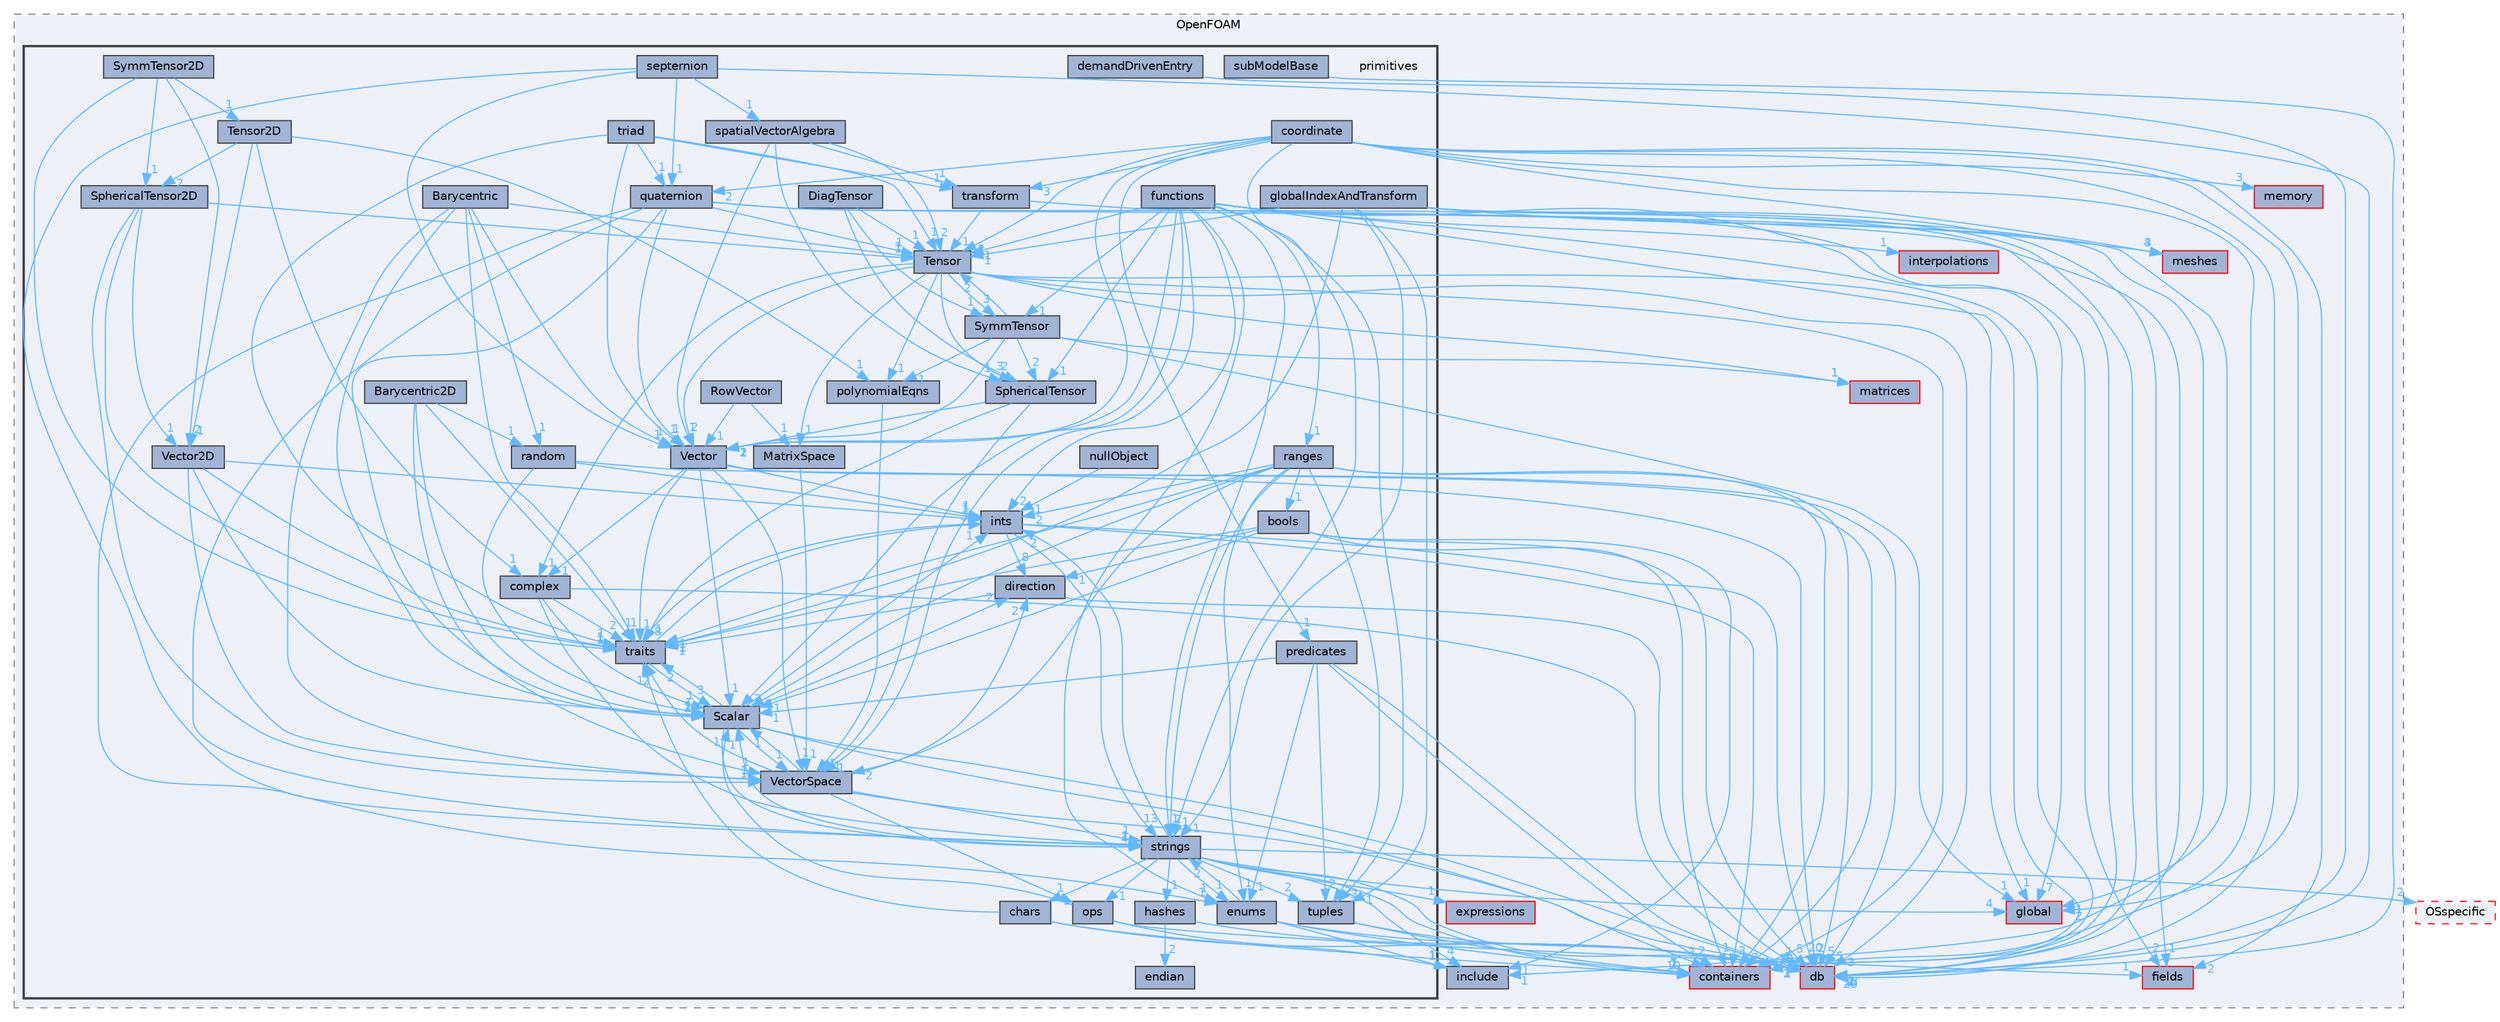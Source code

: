 digraph "src/OpenFOAM/primitives"
{
 // LATEX_PDF_SIZE
  bgcolor="transparent";
  edge [fontname=Helvetica,fontsize=10,labelfontname=Helvetica,labelfontsize=10];
  node [fontname=Helvetica,fontsize=10,shape=box,height=0.2,width=0.4];
  compound=true
  subgraph clusterdir_c5473ff19b20e6ec4dfe5c310b3778a8 {
    graph [ bgcolor="#edf0f7", pencolor="grey50", label="OpenFOAM", fontname=Helvetica,fontsize=10 style="filled,dashed", URL="dir_c5473ff19b20e6ec4dfe5c310b3778a8.html",tooltip=""]
  dir_19d0872053bde092be81d7fe3f56cbf7 [label="containers", fillcolor="#a2b4d6", color="red", style="filled", URL="dir_19d0872053bde092be81d7fe3f56cbf7.html",tooltip=""];
  dir_63c634f7a7cfd679ac26c67fb30fc32f [label="db", fillcolor="#a2b4d6", color="red", style="filled", URL="dir_63c634f7a7cfd679ac26c67fb30fc32f.html",tooltip=""];
  dir_8583492183f4d27c76555f8f333dd07b [label="global", fillcolor="#a2b4d6", color="red", style="filled", URL="dir_8583492183f4d27c76555f8f333dd07b.html",tooltip=""];
  dir_962442b8f989d5529fab5e0f0e4ffb74 [label="fields", fillcolor="#a2b4d6", color="red", style="filled", URL="dir_962442b8f989d5529fab5e0f0e4ffb74.html",tooltip=""];
  dir_aa2423979fb45fc41c393a5db370ab21 [label="meshes", fillcolor="#a2b4d6", color="red", style="filled", URL="dir_aa2423979fb45fc41c393a5db370ab21.html",tooltip=""];
  dir_b07477ab37bc0cd7eb28fb569c691c21 [label="matrices", fillcolor="#a2b4d6", color="red", style="filled", URL="dir_b07477ab37bc0cd7eb28fb569c691c21.html",tooltip=""];
  dir_e954e9f5966bc1c681a414ec8bd0ee15 [label="include", fillcolor="#a2b4d6", color="grey25", style="filled", URL="dir_e954e9f5966bc1c681a414ec8bd0ee15.html",tooltip=""];
  dir_385a22dcc2f7120acb0f1a7a832b3b8d [label="memory", fillcolor="#a2b4d6", color="red", style="filled", URL="dir_385a22dcc2f7120acb0f1a7a832b3b8d.html",tooltip=""];
  dir_fa8eb60ad2eb9e73026ecc23442a4b28 [label="expressions", fillcolor="#a2b4d6", color="red", style="filled", URL="dir_fa8eb60ad2eb9e73026ecc23442a4b28.html",tooltip=""];
  dir_e764f87aebd421bcba631b254777cd25 [label="interpolations", fillcolor="#a2b4d6", color="red", style="filled", URL="dir_e764f87aebd421bcba631b254777cd25.html",tooltip=""];
  subgraph clusterdir_3e50f45338116b169052b428016851aa {
    graph [ bgcolor="#edf0f7", pencolor="grey25", label="", fontname=Helvetica,fontsize=10 style="filled,bold", URL="dir_3e50f45338116b169052b428016851aa.html",tooltip=""]
    dir_3e50f45338116b169052b428016851aa [shape=plaintext, label="primitives"];
  dir_3c304ef3481c622fb6086e7ef28ab35d [label="Barycentric", fillcolor="#a2b4d6", color="grey25", style="filled", URL="dir_3c304ef3481c622fb6086e7ef28ab35d.html",tooltip=""];
  dir_6e8a170138ae6b8d987b72ceda6fbe53 [label="Barycentric2D", fillcolor="#a2b4d6", color="grey25", style="filled", URL="dir_6e8a170138ae6b8d987b72ceda6fbe53.html",tooltip=""];
  dir_a082e25d5e52ccf3d098e28b00b761b2 [label="bools", fillcolor="#a2b4d6", color="grey25", style="filled", URL="dir_a082e25d5e52ccf3d098e28b00b761b2.html",tooltip=""];
  dir_88dabb3705a9b13be16987836626f570 [label="chars", fillcolor="#a2b4d6", color="grey25", style="filled", URL="dir_88dabb3705a9b13be16987836626f570.html",tooltip=""];
  dir_9b55caa1365775a4268140b8f5b75f1d [label="complex", fillcolor="#a2b4d6", color="grey25", style="filled", URL="dir_9b55caa1365775a4268140b8f5b75f1d.html",tooltip=""];
  dir_006ede7392ac8848f6f58f61b9d87f97 [label="coordinate", fillcolor="#a2b4d6", color="grey25", style="filled", URL="dir_006ede7392ac8848f6f58f61b9d87f97.html",tooltip=""];
  dir_1ed90ee36d758fb385aa8ec7e8669419 [label="demandDrivenEntry", fillcolor="#a2b4d6", color="grey25", style="filled", URL="dir_1ed90ee36d758fb385aa8ec7e8669419.html",tooltip=""];
  dir_537bace1925cccf901fb30a89ca4875a [label="DiagTensor", fillcolor="#a2b4d6", color="grey25", style="filled", URL="dir_537bace1925cccf901fb30a89ca4875a.html",tooltip=""];
  dir_19dbf0591cffda9f7a5a990739e1850d [label="direction", fillcolor="#a2b4d6", color="grey25", style="filled", URL="dir_19dbf0591cffda9f7a5a990739e1850d.html",tooltip=""];
  dir_b969870e063da0027f3eeeec2b37d4ff [label="endian", fillcolor="#a2b4d6", color="grey25", style="filled", URL="dir_b969870e063da0027f3eeeec2b37d4ff.html",tooltip=""];
  dir_b997e59254caaf3bad833df621f73e31 [label="enums", fillcolor="#a2b4d6", color="grey25", style="filled", URL="dir_b997e59254caaf3bad833df621f73e31.html",tooltip=""];
  dir_d9e7e9a9f2a6b8c09f93ad92e1b15a84 [label="functions", fillcolor="#a2b4d6", color="grey25", style="filled", URL="dir_d9e7e9a9f2a6b8c09f93ad92e1b15a84.html",tooltip=""];
  dir_9dc1ed12f67003981c0fdb09742bb52c [label="globalIndexAndTransform", fillcolor="#a2b4d6", color="grey25", style="filled", URL="dir_9dc1ed12f67003981c0fdb09742bb52c.html",tooltip=""];
  dir_4283faa153a5178e565ef547cd992a0a [label="hashes", fillcolor="#a2b4d6", color="grey25", style="filled", URL="dir_4283faa153a5178e565ef547cd992a0a.html",tooltip=""];
  dir_086c067a0e64eeb439d30ae0c44248d8 [label="ints", fillcolor="#a2b4d6", color="grey25", style="filled", URL="dir_086c067a0e64eeb439d30ae0c44248d8.html",tooltip=""];
  dir_74bb8d3ac938216a63ff87e7c9cc403c [label="MatrixSpace", fillcolor="#a2b4d6", color="grey25", style="filled", URL="dir_74bb8d3ac938216a63ff87e7c9cc403c.html",tooltip=""];
  dir_7aca3e0a7045fc902b8f4d4bfc476d9f [label="nullObject", fillcolor="#a2b4d6", color="grey25", style="filled", URL="dir_7aca3e0a7045fc902b8f4d4bfc476d9f.html",tooltip=""];
  dir_a75a9acad7a860e8b6287c25a4913686 [label="ops", fillcolor="#a2b4d6", color="grey25", style="filled", URL="dir_a75a9acad7a860e8b6287c25a4913686.html",tooltip=""];
  dir_ea22b97d585b581f8109179e40307995 [label="polynomialEqns", fillcolor="#a2b4d6", color="grey25", style="filled", URL="dir_ea22b97d585b581f8109179e40307995.html",tooltip=""];
  dir_c5310d42e60bc2d86d8ccd69cfb60245 [label="predicates", fillcolor="#a2b4d6", color="grey25", style="filled", URL="dir_c5310d42e60bc2d86d8ccd69cfb60245.html",tooltip=""];
  dir_7f2355fb07e96b002f5e0fef21d9e5dc [label="quaternion", fillcolor="#a2b4d6", color="grey25", style="filled", URL="dir_7f2355fb07e96b002f5e0fef21d9e5dc.html",tooltip=""];
  dir_fe902bc9ff5b589eb0ead5d28c94889f [label="random", fillcolor="#a2b4d6", color="grey25", style="filled", URL="dir_fe902bc9ff5b589eb0ead5d28c94889f.html",tooltip=""];
  dir_4c2d2f51554615c82797d0537eafbb2e [label="ranges", fillcolor="#a2b4d6", color="grey25", style="filled", URL="dir_4c2d2f51554615c82797d0537eafbb2e.html",tooltip=""];
  dir_3073982a3e901484828b41a110ebd059 [label="RowVector", fillcolor="#a2b4d6", color="grey25", style="filled", URL="dir_3073982a3e901484828b41a110ebd059.html",tooltip=""];
  dir_b4f4914e791ff496381862f16be45bae [label="Scalar", fillcolor="#a2b4d6", color="grey25", style="filled", URL="dir_b4f4914e791ff496381862f16be45bae.html",tooltip=""];
  dir_8ff6743b6a552605fbcfa0c2fa86cf35 [label="septernion", fillcolor="#a2b4d6", color="grey25", style="filled", URL="dir_8ff6743b6a552605fbcfa0c2fa86cf35.html",tooltip=""];
  dir_0d054148b2ad42a055e9a559a10add02 [label="spatialVectorAlgebra", fillcolor="#a2b4d6", color="grey25", style="filled", URL="dir_0d054148b2ad42a055e9a559a10add02.html",tooltip=""];
  dir_b065e1a4bed1b058c87ac57271f42191 [label="SphericalTensor", fillcolor="#a2b4d6", color="grey25", style="filled", URL="dir_b065e1a4bed1b058c87ac57271f42191.html",tooltip=""];
  dir_03cbbdc57deccee747de3682b626c91e [label="SphericalTensor2D", fillcolor="#a2b4d6", color="grey25", style="filled", URL="dir_03cbbdc57deccee747de3682b626c91e.html",tooltip=""];
  dir_ce1ee507886310df0e74ee2e624fbc88 [label="strings", fillcolor="#a2b4d6", color="grey25", style="filled", URL="dir_ce1ee507886310df0e74ee2e624fbc88.html",tooltip=""];
  dir_a5ab764987886a96b81db1b910e5c021 [label="subModelBase", fillcolor="#a2b4d6", color="grey25", style="filled", URL="dir_a5ab764987886a96b81db1b910e5c021.html",tooltip=""];
  dir_1dd80385453c5b0e9d626c2fdc4e90dc [label="SymmTensor", fillcolor="#a2b4d6", color="grey25", style="filled", URL="dir_1dd80385453c5b0e9d626c2fdc4e90dc.html",tooltip=""];
  dir_0c2340d1dbdaa835dd760c22e129bc79 [label="SymmTensor2D", fillcolor="#a2b4d6", color="grey25", style="filled", URL="dir_0c2340d1dbdaa835dd760c22e129bc79.html",tooltip=""];
  dir_15da0e2a135f43ffeb4645c968ce8ac7 [label="Tensor", fillcolor="#a2b4d6", color="grey25", style="filled", URL="dir_15da0e2a135f43ffeb4645c968ce8ac7.html",tooltip=""];
  dir_af3b3c32572abb73a47caea053f82d3c [label="Tensor2D", fillcolor="#a2b4d6", color="grey25", style="filled", URL="dir_af3b3c32572abb73a47caea053f82d3c.html",tooltip=""];
  dir_e46438c88d14724c9114690b543855a0 [label="traits", fillcolor="#a2b4d6", color="grey25", style="filled", URL="dir_e46438c88d14724c9114690b543855a0.html",tooltip=""];
  dir_9cf74317c7eb616c4d20a1fef726f411 [label="transform", fillcolor="#a2b4d6", color="grey25", style="filled", URL="dir_9cf74317c7eb616c4d20a1fef726f411.html",tooltip=""];
  dir_7aa2f3f4e81b54d7787de8b5589ce6c4 [label="triad", fillcolor="#a2b4d6", color="grey25", style="filled", URL="dir_7aa2f3f4e81b54d7787de8b5589ce6c4.html",tooltip=""];
  dir_bc21ceecb5bf9a0a7b119276ea79895b [label="tuples", fillcolor="#a2b4d6", color="grey25", style="filled", URL="dir_bc21ceecb5bf9a0a7b119276ea79895b.html",tooltip=""];
  dir_6ef5fbba1c02603637a533e2f686aa62 [label="Vector", fillcolor="#a2b4d6", color="grey25", style="filled", URL="dir_6ef5fbba1c02603637a533e2f686aa62.html",tooltip=""];
  dir_974ac155d7c04ce7d59446545c00b04b [label="Vector2D", fillcolor="#a2b4d6", color="grey25", style="filled", URL="dir_974ac155d7c04ce7d59446545c00b04b.html",tooltip=""];
  dir_67e43ffa00fdb90d8ab20f3d61175616 [label="VectorSpace", fillcolor="#a2b4d6", color="grey25", style="filled", URL="dir_67e43ffa00fdb90d8ab20f3d61175616.html",tooltip=""];
  }
  }
  dir_1e7df7a7407fc4618be5c18f76eb7b99 [label="OSspecific", fillcolor="#edf0f7", color="red", style="filled,dashed", URL="dir_1e7df7a7407fc4618be5c18f76eb7b99.html",tooltip=""];
  dir_3c304ef3481c622fb6086e7ef28ab35d->dir_15da0e2a135f43ffeb4645c968ce8ac7 [headlabel="1", labeldistance=1.5 headhref="dir_000188_003981.html" href="dir_000188_003981.html" color="steelblue1" fontcolor="steelblue1"];
  dir_3c304ef3481c622fb6086e7ef28ab35d->dir_67e43ffa00fdb90d8ab20f3d61175616 [headlabel="1", labeldistance=1.5 headhref="dir_000188_004263.html" href="dir_000188_004263.html" color="steelblue1" fontcolor="steelblue1"];
  dir_3c304ef3481c622fb6086e7ef28ab35d->dir_6ef5fbba1c02603637a533e2f686aa62 [headlabel="1", labeldistance=1.5 headhref="dir_000188_004258.html" href="dir_000188_004258.html" color="steelblue1" fontcolor="steelblue1"];
  dir_3c304ef3481c622fb6086e7ef28ab35d->dir_e46438c88d14724c9114690b543855a0 [headlabel="1", labeldistance=1.5 headhref="dir_000188_004092.html" href="dir_000188_004092.html" color="steelblue1" fontcolor="steelblue1"];
  dir_3c304ef3481c622fb6086e7ef28ab35d->dir_fe902bc9ff5b589eb0ead5d28c94889f [headlabel="1", labeldistance=1.5 headhref="dir_000188_003178.html" href="dir_000188_003178.html" color="steelblue1" fontcolor="steelblue1"];
  dir_3c304ef3481c622fb6086e7ef28ab35d->dir_b4f4914e791ff496381862f16be45bae [headlabel="2", labeldistance=1.5 headhref="dir_000188_003415.html" href="dir_000188_003415.html" color="steelblue1" fontcolor="steelblue1"];
  dir_6e8a170138ae6b8d987b72ceda6fbe53->dir_67e43ffa00fdb90d8ab20f3d61175616 [headlabel="1", labeldistance=1.5 headhref="dir_000190_004263.html" href="dir_000190_004263.html" color="steelblue1" fontcolor="steelblue1"];
  dir_6e8a170138ae6b8d987b72ceda6fbe53->dir_e46438c88d14724c9114690b543855a0 [headlabel="1", labeldistance=1.5 headhref="dir_000190_004092.html" href="dir_000190_004092.html" color="steelblue1" fontcolor="steelblue1"];
  dir_6e8a170138ae6b8d987b72ceda6fbe53->dir_fe902bc9ff5b589eb0ead5d28c94889f [headlabel="1", labeldistance=1.5 headhref="dir_000190_003178.html" href="dir_000190_003178.html" color="steelblue1" fontcolor="steelblue1"];
  dir_6e8a170138ae6b8d987b72ceda6fbe53->dir_b4f4914e791ff496381862f16be45bae [headlabel="1", labeldistance=1.5 headhref="dir_000190_003415.html" href="dir_000190_003415.html" color="steelblue1" fontcolor="steelblue1"];
  dir_a082e25d5e52ccf3d098e28b00b761b2->dir_19dbf0591cffda9f7a5a990739e1850d [headlabel="1", labeldistance=1.5 headhref="dir_000317_000953.html" href="dir_000317_000953.html" color="steelblue1" fontcolor="steelblue1"];
  dir_a082e25d5e52ccf3d098e28b00b761b2->dir_63c634f7a7cfd679ac26c67fb30fc32f [headlabel="5", labeldistance=1.5 headhref="dir_000317_000817.html" href="dir_000317_000817.html" color="steelblue1" fontcolor="steelblue1"];
  dir_a082e25d5e52ccf3d098e28b00b761b2->dir_e46438c88d14724c9114690b543855a0 [headlabel="1", labeldistance=1.5 headhref="dir_000317_004092.html" href="dir_000317_004092.html" color="steelblue1" fontcolor="steelblue1"];
  dir_a082e25d5e52ccf3d098e28b00b761b2->dir_19d0872053bde092be81d7fe3f56cbf7 [headlabel="1", labeldistance=1.5 headhref="dir_000317_000669.html" href="dir_000317_000669.html" color="steelblue1" fontcolor="steelblue1"];
  dir_a082e25d5e52ccf3d098e28b00b761b2->dir_b4f4914e791ff496381862f16be45bae [headlabel="1", labeldistance=1.5 headhref="dir_000317_003415.html" href="dir_000317_003415.html" color="steelblue1" fontcolor="steelblue1"];
  dir_a082e25d5e52ccf3d098e28b00b761b2->dir_e954e9f5966bc1c681a414ec8bd0ee15 [headlabel="1", labeldistance=1.5 headhref="dir_000317_001804.html" href="dir_000317_001804.html" color="steelblue1" fontcolor="steelblue1"];
  dir_88dabb3705a9b13be16987836626f570->dir_63c634f7a7cfd679ac26c67fb30fc32f [headlabel="10", labeldistance=1.5 headhref="dir_000463_000817.html" href="dir_000463_000817.html" color="steelblue1" fontcolor="steelblue1"];
  dir_88dabb3705a9b13be16987836626f570->dir_e46438c88d14724c9114690b543855a0 [headlabel="1", labeldistance=1.5 headhref="dir_000463_004092.html" href="dir_000463_004092.html" color="steelblue1" fontcolor="steelblue1"];
  dir_88dabb3705a9b13be16987836626f570->dir_19d0872053bde092be81d7fe3f56cbf7 [headlabel="2", labeldistance=1.5 headhref="dir_000463_000669.html" href="dir_000463_000669.html" color="steelblue1" fontcolor="steelblue1"];
  dir_9b55caa1365775a4268140b8f5b75f1d->dir_63c634f7a7cfd679ac26c67fb30fc32f [headlabel="1", labeldistance=1.5 headhref="dir_000571_000817.html" href="dir_000571_000817.html" color="steelblue1" fontcolor="steelblue1"];
  dir_9b55caa1365775a4268140b8f5b75f1d->dir_b4f4914e791ff496381862f16be45bae [headlabel="1", labeldistance=1.5 headhref="dir_000571_003415.html" href="dir_000571_003415.html" color="steelblue1" fontcolor="steelblue1"];
  dir_9b55caa1365775a4268140b8f5b75f1d->dir_ce1ee507886310df0e74ee2e624fbc88 [headlabel="1", labeldistance=1.5 headhref="dir_000571_003792.html" href="dir_000571_003792.html" color="steelblue1" fontcolor="steelblue1"];
  dir_9b55caa1365775a4268140b8f5b75f1d->dir_e46438c88d14724c9114690b543855a0 [headlabel="2", labeldistance=1.5 headhref="dir_000571_004092.html" href="dir_000571_004092.html" color="steelblue1" fontcolor="steelblue1"];
  dir_006ede7392ac8848f6f58f61b9d87f97->dir_63c634f7a7cfd679ac26c67fb30fc32f [headlabel="23", labeldistance=1.5 headhref="dir_000684_000817.html" href="dir_000684_000817.html" color="steelblue1" fontcolor="steelblue1"];
  dir_006ede7392ac8848f6f58f61b9d87f97->dir_7f2355fb07e96b002f5e0fef21d9e5dc [headlabel="2", labeldistance=1.5 headhref="dir_000684_003159.html" href="dir_000684_003159.html" color="steelblue1" fontcolor="steelblue1"];
  dir_006ede7392ac8848f6f58f61b9d87f97->dir_8583492183f4d27c76555f8f333dd07b [headlabel="2", labeldistance=1.5 headhref="dir_000684_001645.html" href="dir_000684_001645.html" color="steelblue1" fontcolor="steelblue1"];
  dir_006ede7392ac8848f6f58f61b9d87f97->dir_385a22dcc2f7120acb0f1a7a832b3b8d [headlabel="3", labeldistance=1.5 headhref="dir_000684_002352.html" href="dir_000684_002352.html" color="steelblue1" fontcolor="steelblue1"];
  dir_006ede7392ac8848f6f58f61b9d87f97->dir_6ef5fbba1c02603637a533e2f686aa62 [headlabel="2", labeldistance=1.5 headhref="dir_000684_004258.html" href="dir_000684_004258.html" color="steelblue1" fontcolor="steelblue1"];
  dir_006ede7392ac8848f6f58f61b9d87f97->dir_15da0e2a135f43ffeb4645c968ce8ac7 [headlabel="2", labeldistance=1.5 headhref="dir_000684_003981.html" href="dir_000684_003981.html" color="steelblue1" fontcolor="steelblue1"];
  dir_006ede7392ac8848f6f58f61b9d87f97->dir_9cf74317c7eb616c4d20a1fef726f411 [headlabel="3", labeldistance=1.5 headhref="dir_000684_004099.html" href="dir_000684_004099.html" color="steelblue1" fontcolor="steelblue1"];
  dir_006ede7392ac8848f6f58f61b9d87f97->dir_aa2423979fb45fc41c393a5db370ab21 [headlabel="3", labeldistance=1.5 headhref="dir_000684_002368.html" href="dir_000684_002368.html" color="steelblue1" fontcolor="steelblue1"];
  dir_006ede7392ac8848f6f58f61b9d87f97->dir_962442b8f989d5529fab5e0f0e4ffb74 [headlabel="2", labeldistance=1.5 headhref="dir_000684_001335.html" href="dir_000684_001335.html" color="steelblue1" fontcolor="steelblue1"];
  dir_006ede7392ac8848f6f58f61b9d87f97->dir_c5310d42e60bc2d86d8ccd69cfb60245 [headlabel="1", labeldistance=1.5 headhref="dir_000684_003036.html" href="dir_000684_003036.html" color="steelblue1" fontcolor="steelblue1"];
  dir_006ede7392ac8848f6f58f61b9d87f97->dir_19d0872053bde092be81d7fe3f56cbf7 [headlabel="2", labeldistance=1.5 headhref="dir_000684_000669.html" href="dir_000684_000669.html" color="steelblue1" fontcolor="steelblue1"];
  dir_006ede7392ac8848f6f58f61b9d87f97->dir_ce1ee507886310df0e74ee2e624fbc88 [headlabel="1", labeldistance=1.5 headhref="dir_000684_003792.html" href="dir_000684_003792.html" color="steelblue1" fontcolor="steelblue1"];
  dir_1ed90ee36d758fb385aa8ec7e8669419->dir_63c634f7a7cfd679ac26c67fb30fc32f [headlabel="1", labeldistance=1.5 headhref="dir_000841_000817.html" href="dir_000841_000817.html" color="steelblue1" fontcolor="steelblue1"];
  dir_537bace1925cccf901fb30a89ca4875a->dir_15da0e2a135f43ffeb4645c968ce8ac7 [headlabel="1", labeldistance=1.5 headhref="dir_000909_003981.html" href="dir_000909_003981.html" color="steelblue1" fontcolor="steelblue1"];
  dir_537bace1925cccf901fb30a89ca4875a->dir_1dd80385453c5b0e9d626c2fdc4e90dc [headlabel="1", labeldistance=1.5 headhref="dir_000909_003930.html" href="dir_000909_003930.html" color="steelblue1" fontcolor="steelblue1"];
  dir_537bace1925cccf901fb30a89ca4875a->dir_b065e1a4bed1b058c87ac57271f42191 [headlabel="2", labeldistance=1.5 headhref="dir_000909_003705.html" href="dir_000909_003705.html" color="steelblue1" fontcolor="steelblue1"];
  dir_19dbf0591cffda9f7a5a990739e1850d->dir_63c634f7a7cfd679ac26c67fb30fc32f [headlabel="1", labeldistance=1.5 headhref="dir_000953_000817.html" href="dir_000953_000817.html" color="steelblue1" fontcolor="steelblue1"];
  dir_19dbf0591cffda9f7a5a990739e1850d->dir_e46438c88d14724c9114690b543855a0 [headlabel="1", labeldistance=1.5 headhref="dir_000953_004092.html" href="dir_000953_004092.html" color="steelblue1" fontcolor="steelblue1"];
  dir_b997e59254caaf3bad833df621f73e31->dir_19d0872053bde092be81d7fe3f56cbf7 [headlabel="1", labeldistance=1.5 headhref="dir_001168_000669.html" href="dir_001168_000669.html" color="steelblue1" fontcolor="steelblue1"];
  dir_b997e59254caaf3bad833df621f73e31->dir_63c634f7a7cfd679ac26c67fb30fc32f [headlabel="2", labeldistance=1.5 headhref="dir_001168_000817.html" href="dir_001168_000817.html" color="steelblue1" fontcolor="steelblue1"];
  dir_b997e59254caaf3bad833df621f73e31->dir_ce1ee507886310df0e74ee2e624fbc88 [headlabel="2", labeldistance=1.5 headhref="dir_001168_003792.html" href="dir_001168_003792.html" color="steelblue1" fontcolor="steelblue1"];
  dir_b997e59254caaf3bad833df621f73e31->dir_e954e9f5966bc1c681a414ec8bd0ee15 [headlabel="1", labeldistance=1.5 headhref="dir_001168_001804.html" href="dir_001168_001804.html" color="steelblue1" fontcolor="steelblue1"];
  dir_d9e7e9a9f2a6b8c09f93ad92e1b15a84->dir_086c067a0e64eeb439d30ae0c44248d8 [headlabel="2", labeldistance=1.5 headhref="dir_001528_001949.html" href="dir_001528_001949.html" color="steelblue1" fontcolor="steelblue1"];
  dir_d9e7e9a9f2a6b8c09f93ad92e1b15a84->dir_15da0e2a135f43ffeb4645c968ce8ac7 [headlabel="1", labeldistance=1.5 headhref="dir_001528_003981.html" href="dir_001528_003981.html" color="steelblue1" fontcolor="steelblue1"];
  dir_d9e7e9a9f2a6b8c09f93ad92e1b15a84->dir_19d0872053bde092be81d7fe3f56cbf7 [headlabel="3", labeldistance=1.5 headhref="dir_001528_000669.html" href="dir_001528_000669.html" color="steelblue1" fontcolor="steelblue1"];
  dir_d9e7e9a9f2a6b8c09f93ad92e1b15a84->dir_1dd80385453c5b0e9d626c2fdc4e90dc [headlabel="1", labeldistance=1.5 headhref="dir_001528_003930.html" href="dir_001528_003930.html" color="steelblue1" fontcolor="steelblue1"];
  dir_d9e7e9a9f2a6b8c09f93ad92e1b15a84->dir_63c634f7a7cfd679ac26c67fb30fc32f [headlabel="18", labeldistance=1.5 headhref="dir_001528_000817.html" href="dir_001528_000817.html" color="steelblue1" fontcolor="steelblue1"];
  dir_d9e7e9a9f2a6b8c09f93ad92e1b15a84->dir_6ef5fbba1c02603637a533e2f686aa62 [headlabel="1", labeldistance=1.5 headhref="dir_001528_004258.html" href="dir_001528_004258.html" color="steelblue1" fontcolor="steelblue1"];
  dir_d9e7e9a9f2a6b8c09f93ad92e1b15a84->dir_962442b8f989d5529fab5e0f0e4ffb74 [headlabel="2", labeldistance=1.5 headhref="dir_001528_001335.html" href="dir_001528_001335.html" color="steelblue1" fontcolor="steelblue1"];
  dir_d9e7e9a9f2a6b8c09f93ad92e1b15a84->dir_b065e1a4bed1b058c87ac57271f42191 [headlabel="1", labeldistance=1.5 headhref="dir_001528_003705.html" href="dir_001528_003705.html" color="steelblue1" fontcolor="steelblue1"];
  dir_d9e7e9a9f2a6b8c09f93ad92e1b15a84->dir_bc21ceecb5bf9a0a7b119276ea79895b [headlabel="3", labeldistance=1.5 headhref="dir_001528_004133.html" href="dir_001528_004133.html" color="steelblue1" fontcolor="steelblue1"];
  dir_d9e7e9a9f2a6b8c09f93ad92e1b15a84->dir_8583492183f4d27c76555f8f333dd07b [headlabel="7", labeldistance=1.5 headhref="dir_001528_001645.html" href="dir_001528_001645.html" color="steelblue1" fontcolor="steelblue1"];
  dir_d9e7e9a9f2a6b8c09f93ad92e1b15a84->dir_b997e59254caaf3bad833df621f73e31 [headlabel="1", labeldistance=1.5 headhref="dir_001528_001168.html" href="dir_001528_001168.html" color="steelblue1" fontcolor="steelblue1"];
  dir_d9e7e9a9f2a6b8c09f93ad92e1b15a84->dir_b4f4914e791ff496381862f16be45bae [headlabel="3", labeldistance=1.5 headhref="dir_001528_003415.html" href="dir_001528_003415.html" color="steelblue1" fontcolor="steelblue1"];
  dir_d9e7e9a9f2a6b8c09f93ad92e1b15a84->dir_ce1ee507886310df0e74ee2e624fbc88 [headlabel="1", labeldistance=1.5 headhref="dir_001528_003792.html" href="dir_001528_003792.html" color="steelblue1" fontcolor="steelblue1"];
  dir_d9e7e9a9f2a6b8c09f93ad92e1b15a84->dir_67e43ffa00fdb90d8ab20f3d61175616 [headlabel="1", labeldistance=1.5 headhref="dir_001528_004263.html" href="dir_001528_004263.html" color="steelblue1" fontcolor="steelblue1"];
  dir_d9e7e9a9f2a6b8c09f93ad92e1b15a84->dir_e764f87aebd421bcba631b254777cd25 [headlabel="1", labeldistance=1.5 headhref="dir_001528_001937.html" href="dir_001528_001937.html" color="steelblue1" fontcolor="steelblue1"];
  dir_d9e7e9a9f2a6b8c09f93ad92e1b15a84->dir_4c2d2f51554615c82797d0537eafbb2e [headlabel="1", labeldistance=1.5 headhref="dir_001528_003187.html" href="dir_001528_003187.html" color="steelblue1" fontcolor="steelblue1"];
  dir_9dc1ed12f67003981c0fdb09742bb52c->dir_19d0872053bde092be81d7fe3f56cbf7 [headlabel="1", labeldistance=1.5 headhref="dir_001649_000669.html" href="dir_001649_000669.html" color="steelblue1" fontcolor="steelblue1"];
  dir_9dc1ed12f67003981c0fdb09742bb52c->dir_962442b8f989d5529fab5e0f0e4ffb74 [headlabel="1", labeldistance=1.5 headhref="dir_001649_001335.html" href="dir_001649_001335.html" color="steelblue1" fontcolor="steelblue1"];
  dir_9dc1ed12f67003981c0fdb09742bb52c->dir_aa2423979fb45fc41c393a5db370ab21 [headlabel="4", labeldistance=1.5 headhref="dir_001649_002368.html" href="dir_001649_002368.html" color="steelblue1" fontcolor="steelblue1"];
  dir_9dc1ed12f67003981c0fdb09742bb52c->dir_bc21ceecb5bf9a0a7b119276ea79895b [headlabel="1", labeldistance=1.5 headhref="dir_001649_004133.html" href="dir_001649_004133.html" color="steelblue1" fontcolor="steelblue1"];
  dir_9dc1ed12f67003981c0fdb09742bb52c->dir_63c634f7a7cfd679ac26c67fb30fc32f [headlabel="2", labeldistance=1.5 headhref="dir_001649_000817.html" href="dir_001649_000817.html" color="steelblue1" fontcolor="steelblue1"];
  dir_9dc1ed12f67003981c0fdb09742bb52c->dir_15da0e2a135f43ffeb4645c968ce8ac7 [headlabel="1", labeldistance=1.5 headhref="dir_001649_003981.html" href="dir_001649_003981.html" color="steelblue1" fontcolor="steelblue1"];
  dir_9dc1ed12f67003981c0fdb09742bb52c->dir_ce1ee507886310df0e74ee2e624fbc88 [headlabel="1", labeldistance=1.5 headhref="dir_001649_003792.html" href="dir_001649_003792.html" color="steelblue1" fontcolor="steelblue1"];
  dir_9dc1ed12f67003981c0fdb09742bb52c->dir_e46438c88d14724c9114690b543855a0 [headlabel="1", labeldistance=1.5 headhref="dir_001649_004092.html" href="dir_001649_004092.html" color="steelblue1" fontcolor="steelblue1"];
  dir_4283faa153a5178e565ef547cd992a0a->dir_b969870e063da0027f3eeeec2b37d4ff [headlabel="2", labeldistance=1.5 headhref="dir_001701_001138.html" href="dir_001701_001138.html" color="steelblue1" fontcolor="steelblue1"];
  dir_4283faa153a5178e565ef547cd992a0a->dir_63c634f7a7cfd679ac26c67fb30fc32f [headlabel="2", labeldistance=1.5 headhref="dir_001701_000817.html" href="dir_001701_000817.html" color="steelblue1" fontcolor="steelblue1"];
  dir_086c067a0e64eeb439d30ae0c44248d8->dir_19dbf0591cffda9f7a5a990739e1850d [headlabel="8", labeldistance=1.5 headhref="dir_001949_000953.html" href="dir_001949_000953.html" color="steelblue1" fontcolor="steelblue1"];
  dir_086c067a0e64eeb439d30ae0c44248d8->dir_63c634f7a7cfd679ac26c67fb30fc32f [headlabel="20", labeldistance=1.5 headhref="dir_001949_000817.html" href="dir_001949_000817.html" color="steelblue1" fontcolor="steelblue1"];
  dir_086c067a0e64eeb439d30ae0c44248d8->dir_ce1ee507886310df0e74ee2e624fbc88 [headlabel="13", labeldistance=1.5 headhref="dir_001949_003792.html" href="dir_001949_003792.html" color="steelblue1" fontcolor="steelblue1"];
  dir_086c067a0e64eeb439d30ae0c44248d8->dir_e46438c88d14724c9114690b543855a0 [headlabel="8", labeldistance=1.5 headhref="dir_001949_004092.html" href="dir_001949_004092.html" color="steelblue1" fontcolor="steelblue1"];
  dir_086c067a0e64eeb439d30ae0c44248d8->dir_19d0872053bde092be81d7fe3f56cbf7 [headlabel="3", labeldistance=1.5 headhref="dir_001949_000669.html" href="dir_001949_000669.html" color="steelblue1" fontcolor="steelblue1"];
  dir_74bb8d3ac938216a63ff87e7c9cc403c->dir_67e43ffa00fdb90d8ab20f3d61175616 [headlabel="1", labeldistance=1.5 headhref="dir_002336_004263.html" href="dir_002336_004263.html" color="steelblue1" fontcolor="steelblue1"];
  dir_7aca3e0a7045fc902b8f4d4bfc476d9f->dir_086c067a0e64eeb439d30ae0c44248d8 [headlabel="1", labeldistance=1.5 headhref="dir_002633_001949.html" href="dir_002633_001949.html" color="steelblue1" fontcolor="steelblue1"];
  dir_a75a9acad7a860e8b6287c25a4913686->dir_962442b8f989d5529fab5e0f0e4ffb74 [headlabel="1", labeldistance=1.5 headhref="dir_002697_001335.html" href="dir_002697_001335.html" color="steelblue1" fontcolor="steelblue1"];
  dir_a75a9acad7a860e8b6287c25a4913686->dir_b4f4914e791ff496381862f16be45bae [headlabel="1", labeldistance=1.5 headhref="dir_002697_003415.html" href="dir_002697_003415.html" color="steelblue1" fontcolor="steelblue1"];
  dir_a75a9acad7a860e8b6287c25a4913686->dir_e954e9f5966bc1c681a414ec8bd0ee15 [headlabel="1", labeldistance=1.5 headhref="dir_002697_001804.html" href="dir_002697_001804.html" color="steelblue1" fontcolor="steelblue1"];
  dir_ea22b97d585b581f8109179e40307995->dir_67e43ffa00fdb90d8ab20f3d61175616 [headlabel="1", labeldistance=1.5 headhref="dir_002993_004263.html" href="dir_002993_004263.html" color="steelblue1" fontcolor="steelblue1"];
  dir_c5310d42e60bc2d86d8ccd69cfb60245->dir_19d0872053bde092be81d7fe3f56cbf7 [headlabel="2", labeldistance=1.5 headhref="dir_003036_000669.html" href="dir_003036_000669.html" color="steelblue1" fontcolor="steelblue1"];
  dir_c5310d42e60bc2d86d8ccd69cfb60245->dir_63c634f7a7cfd679ac26c67fb30fc32f [headlabel="1", labeldistance=1.5 headhref="dir_003036_000817.html" href="dir_003036_000817.html" color="steelblue1" fontcolor="steelblue1"];
  dir_c5310d42e60bc2d86d8ccd69cfb60245->dir_bc21ceecb5bf9a0a7b119276ea79895b [headlabel="2", labeldistance=1.5 headhref="dir_003036_004133.html" href="dir_003036_004133.html" color="steelblue1" fontcolor="steelblue1"];
  dir_c5310d42e60bc2d86d8ccd69cfb60245->dir_b4f4914e791ff496381862f16be45bae [headlabel="1", labeldistance=1.5 headhref="dir_003036_003415.html" href="dir_003036_003415.html" color="steelblue1" fontcolor="steelblue1"];
  dir_c5310d42e60bc2d86d8ccd69cfb60245->dir_b997e59254caaf3bad833df621f73e31 [headlabel="1", labeldistance=1.5 headhref="dir_003036_001168.html" href="dir_003036_001168.html" color="steelblue1" fontcolor="steelblue1"];
  dir_7f2355fb07e96b002f5e0fef21d9e5dc->dir_15da0e2a135f43ffeb4645c968ce8ac7 [headlabel="1", labeldistance=1.5 headhref="dir_003159_003981.html" href="dir_003159_003981.html" color="steelblue1" fontcolor="steelblue1"];
  dir_7f2355fb07e96b002f5e0fef21d9e5dc->dir_63c634f7a7cfd679ac26c67fb30fc32f [headlabel="2", labeldistance=1.5 headhref="dir_003159_000817.html" href="dir_003159_000817.html" color="steelblue1" fontcolor="steelblue1"];
  dir_7f2355fb07e96b002f5e0fef21d9e5dc->dir_6ef5fbba1c02603637a533e2f686aa62 [headlabel="1", labeldistance=1.5 headhref="dir_003159_004258.html" href="dir_003159_004258.html" color="steelblue1" fontcolor="steelblue1"];
  dir_7f2355fb07e96b002f5e0fef21d9e5dc->dir_b4f4914e791ff496381862f16be45bae [headlabel="1", labeldistance=1.5 headhref="dir_003159_003415.html" href="dir_003159_003415.html" color="steelblue1" fontcolor="steelblue1"];
  dir_7f2355fb07e96b002f5e0fef21d9e5dc->dir_b997e59254caaf3bad833df621f73e31 [headlabel="1", labeldistance=1.5 headhref="dir_003159_001168.html" href="dir_003159_001168.html" color="steelblue1" fontcolor="steelblue1"];
  dir_7f2355fb07e96b002f5e0fef21d9e5dc->dir_ce1ee507886310df0e74ee2e624fbc88 [headlabel="1", labeldistance=1.5 headhref="dir_003159_003792.html" href="dir_003159_003792.html" color="steelblue1" fontcolor="steelblue1"];
  dir_7f2355fb07e96b002f5e0fef21d9e5dc->dir_e954e9f5966bc1c681a414ec8bd0ee15 [headlabel="1", labeldistance=1.5 headhref="dir_003159_001804.html" href="dir_003159_001804.html" color="steelblue1" fontcolor="steelblue1"];
  dir_fe902bc9ff5b589eb0ead5d28c94889f->dir_63c634f7a7cfd679ac26c67fb30fc32f [headlabel="2", labeldistance=1.5 headhref="dir_003178_000817.html" href="dir_003178_000817.html" color="steelblue1" fontcolor="steelblue1"];
  dir_fe902bc9ff5b589eb0ead5d28c94889f->dir_086c067a0e64eeb439d30ae0c44248d8 [headlabel="1", labeldistance=1.5 headhref="dir_003178_001949.html" href="dir_003178_001949.html" color="steelblue1" fontcolor="steelblue1"];
  dir_fe902bc9ff5b589eb0ead5d28c94889f->dir_b4f4914e791ff496381862f16be45bae [headlabel="1", labeldistance=1.5 headhref="dir_003178_003415.html" href="dir_003178_003415.html" color="steelblue1" fontcolor="steelblue1"];
  dir_4c2d2f51554615c82797d0537eafbb2e->dir_086c067a0e64eeb439d30ae0c44248d8 [headlabel="2", labeldistance=1.5 headhref="dir_003187_001949.html" href="dir_003187_001949.html" color="steelblue1" fontcolor="steelblue1"];
  dir_4c2d2f51554615c82797d0537eafbb2e->dir_19d0872053bde092be81d7fe3f56cbf7 [headlabel="7", labeldistance=1.5 headhref="dir_003187_000669.html" href="dir_003187_000669.html" color="steelblue1" fontcolor="steelblue1"];
  dir_4c2d2f51554615c82797d0537eafbb2e->dir_63c634f7a7cfd679ac26c67fb30fc32f [headlabel="5", labeldistance=1.5 headhref="dir_003187_000817.html" href="dir_003187_000817.html" color="steelblue1" fontcolor="steelblue1"];
  dir_4c2d2f51554615c82797d0537eafbb2e->dir_67e43ffa00fdb90d8ab20f3d61175616 [headlabel="2", labeldistance=1.5 headhref="dir_003187_004263.html" href="dir_003187_004263.html" color="steelblue1" fontcolor="steelblue1"];
  dir_4c2d2f51554615c82797d0537eafbb2e->dir_b4f4914e791ff496381862f16be45bae [headlabel="2", labeldistance=1.5 headhref="dir_003187_003415.html" href="dir_003187_003415.html" color="steelblue1" fontcolor="steelblue1"];
  dir_4c2d2f51554615c82797d0537eafbb2e->dir_bc21ceecb5bf9a0a7b119276ea79895b [headlabel="2", labeldistance=1.5 headhref="dir_003187_004133.html" href="dir_003187_004133.html" color="steelblue1" fontcolor="steelblue1"];
  dir_4c2d2f51554615c82797d0537eafbb2e->dir_e46438c88d14724c9114690b543855a0 [headlabel="1", labeldistance=1.5 headhref="dir_003187_004092.html" href="dir_003187_004092.html" color="steelblue1" fontcolor="steelblue1"];
  dir_4c2d2f51554615c82797d0537eafbb2e->dir_a082e25d5e52ccf3d098e28b00b761b2 [headlabel="1", labeldistance=1.5 headhref="dir_003187_000317.html" href="dir_003187_000317.html" color="steelblue1" fontcolor="steelblue1"];
  dir_4c2d2f51554615c82797d0537eafbb2e->dir_ce1ee507886310df0e74ee2e624fbc88 [headlabel="2", labeldistance=1.5 headhref="dir_003187_003792.html" href="dir_003187_003792.html" color="steelblue1" fontcolor="steelblue1"];
  dir_4c2d2f51554615c82797d0537eafbb2e->dir_b997e59254caaf3bad833df621f73e31 [headlabel="1", labeldistance=1.5 headhref="dir_003187_001168.html" href="dir_003187_001168.html" color="steelblue1" fontcolor="steelblue1"];
  dir_3073982a3e901484828b41a110ebd059->dir_6ef5fbba1c02603637a533e2f686aa62 [headlabel="1", labeldistance=1.5 headhref="dir_003377_004258.html" href="dir_003377_004258.html" color="steelblue1" fontcolor="steelblue1"];
  dir_3073982a3e901484828b41a110ebd059->dir_74bb8d3ac938216a63ff87e7c9cc403c [headlabel="1", labeldistance=1.5 headhref="dir_003377_002336.html" href="dir_003377_002336.html" color="steelblue1" fontcolor="steelblue1"];
  dir_b4f4914e791ff496381862f16be45bae->dir_086c067a0e64eeb439d30ae0c44248d8 [headlabel="1", labeldistance=1.5 headhref="dir_003415_001949.html" href="dir_003415_001949.html" color="steelblue1" fontcolor="steelblue1"];
  dir_b4f4914e791ff496381862f16be45bae->dir_19d0872053bde092be81d7fe3f56cbf7 [headlabel="3", labeldistance=1.5 headhref="dir_003415_000669.html" href="dir_003415_000669.html" color="steelblue1" fontcolor="steelblue1"];
  dir_b4f4914e791ff496381862f16be45bae->dir_19dbf0591cffda9f7a5a990739e1850d [headlabel="2", labeldistance=1.5 headhref="dir_003415_000953.html" href="dir_003415_000953.html" color="steelblue1" fontcolor="steelblue1"];
  dir_b4f4914e791ff496381862f16be45bae->dir_63c634f7a7cfd679ac26c67fb30fc32f [headlabel="10", labeldistance=1.5 headhref="dir_003415_000817.html" href="dir_003415_000817.html" color="steelblue1" fontcolor="steelblue1"];
  dir_b4f4914e791ff496381862f16be45bae->dir_67e43ffa00fdb90d8ab20f3d61175616 [headlabel="1", labeldistance=1.5 headhref="dir_003415_004263.html" href="dir_003415_004263.html" color="steelblue1" fontcolor="steelblue1"];
  dir_b4f4914e791ff496381862f16be45bae->dir_ce1ee507886310df0e74ee2e624fbc88 [headlabel="4", labeldistance=1.5 headhref="dir_003415_003792.html" href="dir_003415_003792.html" color="steelblue1" fontcolor="steelblue1"];
  dir_b4f4914e791ff496381862f16be45bae->dir_e46438c88d14724c9114690b543855a0 [headlabel="2", labeldistance=1.5 headhref="dir_003415_004092.html" href="dir_003415_004092.html" color="steelblue1" fontcolor="steelblue1"];
  dir_8ff6743b6a552605fbcfa0c2fa86cf35->dir_0d054148b2ad42a055e9a559a10add02 [headlabel="1", labeldistance=1.5 headhref="dir_003487_003682.html" href="dir_003487_003682.html" color="steelblue1" fontcolor="steelblue1"];
  dir_8ff6743b6a552605fbcfa0c2fa86cf35->dir_63c634f7a7cfd679ac26c67fb30fc32f [headlabel="2", labeldistance=1.5 headhref="dir_003487_000817.html" href="dir_003487_000817.html" color="steelblue1" fontcolor="steelblue1"];
  dir_8ff6743b6a552605fbcfa0c2fa86cf35->dir_6ef5fbba1c02603637a533e2f686aa62 [headlabel="1", labeldistance=1.5 headhref="dir_003487_004258.html" href="dir_003487_004258.html" color="steelblue1" fontcolor="steelblue1"];
  dir_8ff6743b6a552605fbcfa0c2fa86cf35->dir_7f2355fb07e96b002f5e0fef21d9e5dc [headlabel="1", labeldistance=1.5 headhref="dir_003487_003159.html" href="dir_003487_003159.html" color="steelblue1" fontcolor="steelblue1"];
  dir_8ff6743b6a552605fbcfa0c2fa86cf35->dir_ce1ee507886310df0e74ee2e624fbc88 [headlabel="1", labeldistance=1.5 headhref="dir_003487_003792.html" href="dir_003487_003792.html" color="steelblue1" fontcolor="steelblue1"];
  dir_0d054148b2ad42a055e9a559a10add02->dir_15da0e2a135f43ffeb4645c968ce8ac7 [headlabel="2", labeldistance=1.5 headhref="dir_003682_003981.html" href="dir_003682_003981.html" color="steelblue1" fontcolor="steelblue1"];
  dir_0d054148b2ad42a055e9a559a10add02->dir_6ef5fbba1c02603637a533e2f686aa62 [headlabel="1", labeldistance=1.5 headhref="dir_003682_004258.html" href="dir_003682_004258.html" color="steelblue1" fontcolor="steelblue1"];
  dir_0d054148b2ad42a055e9a559a10add02->dir_9cf74317c7eb616c4d20a1fef726f411 [headlabel="1", labeldistance=1.5 headhref="dir_003682_004099.html" href="dir_003682_004099.html" color="steelblue1" fontcolor="steelblue1"];
  dir_0d054148b2ad42a055e9a559a10add02->dir_b065e1a4bed1b058c87ac57271f42191 [headlabel="1", labeldistance=1.5 headhref="dir_003682_003705.html" href="dir_003682_003705.html" color="steelblue1" fontcolor="steelblue1"];
  dir_b065e1a4bed1b058c87ac57271f42191->dir_67e43ffa00fdb90d8ab20f3d61175616 [headlabel="1", labeldistance=1.5 headhref="dir_003705_004263.html" href="dir_003705_004263.html" color="steelblue1" fontcolor="steelblue1"];
  dir_b065e1a4bed1b058c87ac57271f42191->dir_6ef5fbba1c02603637a533e2f686aa62 [headlabel="1", labeldistance=1.5 headhref="dir_003705_004258.html" href="dir_003705_004258.html" color="steelblue1" fontcolor="steelblue1"];
  dir_b065e1a4bed1b058c87ac57271f42191->dir_e46438c88d14724c9114690b543855a0 [headlabel="1", labeldistance=1.5 headhref="dir_003705_004092.html" href="dir_003705_004092.html" color="steelblue1" fontcolor="steelblue1"];
  dir_03cbbdc57deccee747de3682b626c91e->dir_67e43ffa00fdb90d8ab20f3d61175616 [headlabel="1", labeldistance=1.5 headhref="dir_003707_004263.html" href="dir_003707_004263.html" color="steelblue1" fontcolor="steelblue1"];
  dir_03cbbdc57deccee747de3682b626c91e->dir_974ac155d7c04ce7d59446545c00b04b [headlabel="1", labeldistance=1.5 headhref="dir_003707_004259.html" href="dir_003707_004259.html" color="steelblue1" fontcolor="steelblue1"];
  dir_03cbbdc57deccee747de3682b626c91e->dir_e46438c88d14724c9114690b543855a0 [headlabel="1", labeldistance=1.5 headhref="dir_003707_004092.html" href="dir_003707_004092.html" color="steelblue1" fontcolor="steelblue1"];
  dir_03cbbdc57deccee747de3682b626c91e->dir_15da0e2a135f43ffeb4645c968ce8ac7 [headlabel="1", labeldistance=1.5 headhref="dir_003707_003981.html" href="dir_003707_003981.html" color="steelblue1" fontcolor="steelblue1"];
  dir_ce1ee507886310df0e74ee2e624fbc88->dir_086c067a0e64eeb439d30ae0c44248d8 [headlabel="2", labeldistance=1.5 headhref="dir_003792_001949.html" href="dir_003792_001949.html" color="steelblue1" fontcolor="steelblue1"];
  dir_ce1ee507886310df0e74ee2e624fbc88->dir_19d0872053bde092be81d7fe3f56cbf7 [headlabel="10", labeldistance=1.5 headhref="dir_003792_000669.html" href="dir_003792_000669.html" color="steelblue1" fontcolor="steelblue1"];
  dir_ce1ee507886310df0e74ee2e624fbc88->dir_1e7df7a7407fc4618be5c18f76eb7b99 [headlabel="2", labeldistance=1.5 headhref="dir_003792_002727.html" href="dir_003792_002727.html" color="steelblue1" fontcolor="steelblue1"];
  dir_ce1ee507886310df0e74ee2e624fbc88->dir_4283faa153a5178e565ef547cd992a0a [headlabel="1", labeldistance=1.5 headhref="dir_003792_001701.html" href="dir_003792_001701.html" color="steelblue1" fontcolor="steelblue1"];
  dir_ce1ee507886310df0e74ee2e624fbc88->dir_63c634f7a7cfd679ac26c67fb30fc32f [headlabel="25", labeldistance=1.5 headhref="dir_003792_000817.html" href="dir_003792_000817.html" color="steelblue1" fontcolor="steelblue1"];
  dir_ce1ee507886310df0e74ee2e624fbc88->dir_8583492183f4d27c76555f8f333dd07b [headlabel="4", labeldistance=1.5 headhref="dir_003792_001645.html" href="dir_003792_001645.html" color="steelblue1" fontcolor="steelblue1"];
  dir_ce1ee507886310df0e74ee2e624fbc88->dir_88dabb3705a9b13be16987836626f570 [headlabel="1", labeldistance=1.5 headhref="dir_003792_000463.html" href="dir_003792_000463.html" color="steelblue1" fontcolor="steelblue1"];
  dir_ce1ee507886310df0e74ee2e624fbc88->dir_a75a9acad7a860e8b6287c25a4913686 [headlabel="1", labeldistance=1.5 headhref="dir_003792_002697.html" href="dir_003792_002697.html" color="steelblue1" fontcolor="steelblue1"];
  dir_ce1ee507886310df0e74ee2e624fbc88->dir_b4f4914e791ff496381862f16be45bae [headlabel="1", labeldistance=1.5 headhref="dir_003792_003415.html" href="dir_003792_003415.html" color="steelblue1" fontcolor="steelblue1"];
  dir_ce1ee507886310df0e74ee2e624fbc88->dir_b997e59254caaf3bad833df621f73e31 [headlabel="1", labeldistance=1.5 headhref="dir_003792_001168.html" href="dir_003792_001168.html" color="steelblue1" fontcolor="steelblue1"];
  dir_ce1ee507886310df0e74ee2e624fbc88->dir_bc21ceecb5bf9a0a7b119276ea79895b [headlabel="2", labeldistance=1.5 headhref="dir_003792_004133.html" href="dir_003792_004133.html" color="steelblue1" fontcolor="steelblue1"];
  dir_ce1ee507886310df0e74ee2e624fbc88->dir_e954e9f5966bc1c681a414ec8bd0ee15 [headlabel="4", labeldistance=1.5 headhref="dir_003792_001804.html" href="dir_003792_001804.html" color="steelblue1" fontcolor="steelblue1"];
  dir_ce1ee507886310df0e74ee2e624fbc88->dir_fa8eb60ad2eb9e73026ecc23442a4b28 [headlabel="1", labeldistance=1.5 headhref="dir_003792_001209.html" href="dir_003792_001209.html" color="steelblue1" fontcolor="steelblue1"];
  dir_a5ab764987886a96b81db1b910e5c021->dir_63c634f7a7cfd679ac26c67fb30fc32f [headlabel="1", labeldistance=1.5 headhref="dir_003798_000817.html" href="dir_003798_000817.html" color="steelblue1" fontcolor="steelblue1"];
  dir_1dd80385453c5b0e9d626c2fdc4e90dc->dir_15da0e2a135f43ffeb4645c968ce8ac7 [headlabel="2", labeldistance=1.5 headhref="dir_003930_003981.html" href="dir_003930_003981.html" color="steelblue1" fontcolor="steelblue1"];
  dir_1dd80385453c5b0e9d626c2fdc4e90dc->dir_6ef5fbba1c02603637a533e2f686aa62 [headlabel="2", labeldistance=1.5 headhref="dir_003930_004258.html" href="dir_003930_004258.html" color="steelblue1" fontcolor="steelblue1"];
  dir_1dd80385453c5b0e9d626c2fdc4e90dc->dir_b065e1a4bed1b058c87ac57271f42191 [headlabel="2", labeldistance=1.5 headhref="dir_003930_003705.html" href="dir_003930_003705.html" color="steelblue1" fontcolor="steelblue1"];
  dir_1dd80385453c5b0e9d626c2fdc4e90dc->dir_ea22b97d585b581f8109179e40307995 [headlabel="1", labeldistance=1.5 headhref="dir_003930_002993.html" href="dir_003930_002993.html" color="steelblue1" fontcolor="steelblue1"];
  dir_1dd80385453c5b0e9d626c2fdc4e90dc->dir_8583492183f4d27c76555f8f333dd07b [headlabel="1", labeldistance=1.5 headhref="dir_003930_001645.html" href="dir_003930_001645.html" color="steelblue1" fontcolor="steelblue1"];
  dir_1dd80385453c5b0e9d626c2fdc4e90dc->dir_b07477ab37bc0cd7eb28fb569c691c21 [headlabel="1", labeldistance=1.5 headhref="dir_003930_002333.html" href="dir_003930_002333.html" color="steelblue1" fontcolor="steelblue1"];
  dir_0c2340d1dbdaa835dd760c22e129bc79->dir_03cbbdc57deccee747de3682b626c91e [headlabel="1", labeldistance=1.5 headhref="dir_003932_003707.html" href="dir_003932_003707.html" color="steelblue1" fontcolor="steelblue1"];
  dir_0c2340d1dbdaa835dd760c22e129bc79->dir_974ac155d7c04ce7d59446545c00b04b [headlabel="2", labeldistance=1.5 headhref="dir_003932_004259.html" href="dir_003932_004259.html" color="steelblue1" fontcolor="steelblue1"];
  dir_0c2340d1dbdaa835dd760c22e129bc79->dir_af3b3c32572abb73a47caea053f82d3c [headlabel="1", labeldistance=1.5 headhref="dir_003932_003982.html" href="dir_003932_003982.html" color="steelblue1" fontcolor="steelblue1"];
  dir_0c2340d1dbdaa835dd760c22e129bc79->dir_e46438c88d14724c9114690b543855a0 [headlabel="1", labeldistance=1.5 headhref="dir_003932_004092.html" href="dir_003932_004092.html" color="steelblue1" fontcolor="steelblue1"];
  dir_15da0e2a135f43ffeb4645c968ce8ac7->dir_19d0872053bde092be81d7fe3f56cbf7 [headlabel="3", labeldistance=1.5 headhref="dir_003981_000669.html" href="dir_003981_000669.html" color="steelblue1" fontcolor="steelblue1"];
  dir_15da0e2a135f43ffeb4645c968ce8ac7->dir_1dd80385453c5b0e9d626c2fdc4e90dc [headlabel="3", labeldistance=1.5 headhref="dir_003981_003930.html" href="dir_003981_003930.html" color="steelblue1" fontcolor="steelblue1"];
  dir_15da0e2a135f43ffeb4645c968ce8ac7->dir_63c634f7a7cfd679ac26c67fb30fc32f [headlabel="3", labeldistance=1.5 headhref="dir_003981_000817.html" href="dir_003981_000817.html" color="steelblue1" fontcolor="steelblue1"];
  dir_15da0e2a135f43ffeb4645c968ce8ac7->dir_6ef5fbba1c02603637a533e2f686aa62 [headlabel="2", labeldistance=1.5 headhref="dir_003981_004258.html" href="dir_003981_004258.html" color="steelblue1" fontcolor="steelblue1"];
  dir_15da0e2a135f43ffeb4645c968ce8ac7->dir_74bb8d3ac938216a63ff87e7c9cc403c [headlabel="1", labeldistance=1.5 headhref="dir_003981_002336.html" href="dir_003981_002336.html" color="steelblue1" fontcolor="steelblue1"];
  dir_15da0e2a135f43ffeb4645c968ce8ac7->dir_8583492183f4d27c76555f8f333dd07b [headlabel="1", labeldistance=1.5 headhref="dir_003981_001645.html" href="dir_003981_001645.html" color="steelblue1" fontcolor="steelblue1"];
  dir_15da0e2a135f43ffeb4645c968ce8ac7->dir_9b55caa1365775a4268140b8f5b75f1d [headlabel="1", labeldistance=1.5 headhref="dir_003981_000571.html" href="dir_003981_000571.html" color="steelblue1" fontcolor="steelblue1"];
  dir_15da0e2a135f43ffeb4645c968ce8ac7->dir_b065e1a4bed1b058c87ac57271f42191 [headlabel="3", labeldistance=1.5 headhref="dir_003981_003705.html" href="dir_003981_003705.html" color="steelblue1" fontcolor="steelblue1"];
  dir_15da0e2a135f43ffeb4645c968ce8ac7->dir_b07477ab37bc0cd7eb28fb569c691c21 [headlabel="1", labeldistance=1.5 headhref="dir_003981_002333.html" href="dir_003981_002333.html" color="steelblue1" fontcolor="steelblue1"];
  dir_15da0e2a135f43ffeb4645c968ce8ac7->dir_ea22b97d585b581f8109179e40307995 [headlabel="1", labeldistance=1.5 headhref="dir_003981_002993.html" href="dir_003981_002993.html" color="steelblue1" fontcolor="steelblue1"];
  dir_af3b3c32572abb73a47caea053f82d3c->dir_03cbbdc57deccee747de3682b626c91e [headlabel="2", labeldistance=1.5 headhref="dir_003982_003707.html" href="dir_003982_003707.html" color="steelblue1" fontcolor="steelblue1"];
  dir_af3b3c32572abb73a47caea053f82d3c->dir_974ac155d7c04ce7d59446545c00b04b [headlabel="1", labeldistance=1.5 headhref="dir_003982_004259.html" href="dir_003982_004259.html" color="steelblue1" fontcolor="steelblue1"];
  dir_af3b3c32572abb73a47caea053f82d3c->dir_ea22b97d585b581f8109179e40307995 [headlabel="1", labeldistance=1.5 headhref="dir_003982_002993.html" href="dir_003982_002993.html" color="steelblue1" fontcolor="steelblue1"];
  dir_af3b3c32572abb73a47caea053f82d3c->dir_9b55caa1365775a4268140b8f5b75f1d [headlabel="1", labeldistance=1.5 headhref="dir_003982_000571.html" href="dir_003982_000571.html" color="steelblue1" fontcolor="steelblue1"];
  dir_e46438c88d14724c9114690b543855a0->dir_086c067a0e64eeb439d30ae0c44248d8 [headlabel="3", labeldistance=1.5 headhref="dir_004092_001949.html" href="dir_004092_001949.html" color="steelblue1" fontcolor="steelblue1"];
  dir_e46438c88d14724c9114690b543855a0->dir_b4f4914e791ff496381862f16be45bae [headlabel="3", labeldistance=1.5 headhref="dir_004092_003415.html" href="dir_004092_003415.html" color="steelblue1" fontcolor="steelblue1"];
  dir_9cf74317c7eb616c4d20a1fef726f411->dir_15da0e2a135f43ffeb4645c968ce8ac7 [headlabel="1", labeldistance=1.5 headhref="dir_004099_003981.html" href="dir_004099_003981.html" color="steelblue1" fontcolor="steelblue1"];
  dir_9cf74317c7eb616c4d20a1fef726f411->dir_8583492183f4d27c76555f8f333dd07b [headlabel="1", labeldistance=1.5 headhref="dir_004099_001645.html" href="dir_004099_001645.html" color="steelblue1" fontcolor="steelblue1"];
  dir_7aa2f3f4e81b54d7787de8b5589ce6c4->dir_15da0e2a135f43ffeb4645c968ce8ac7 [headlabel="1", labeldistance=1.5 headhref="dir_004116_003981.html" href="dir_004116_003981.html" color="steelblue1" fontcolor="steelblue1"];
  dir_7aa2f3f4e81b54d7787de8b5589ce6c4->dir_6ef5fbba1c02603637a533e2f686aa62 [headlabel="1", labeldistance=1.5 headhref="dir_004116_004258.html" href="dir_004116_004258.html" color="steelblue1" fontcolor="steelblue1"];
  dir_7aa2f3f4e81b54d7787de8b5589ce6c4->dir_7f2355fb07e96b002f5e0fef21d9e5dc [headlabel="1", labeldistance=1.5 headhref="dir_004116_003159.html" href="dir_004116_003159.html" color="steelblue1" fontcolor="steelblue1"];
  dir_7aa2f3f4e81b54d7787de8b5589ce6c4->dir_9cf74317c7eb616c4d20a1fef726f411 [headlabel="1", labeldistance=1.5 headhref="dir_004116_004099.html" href="dir_004116_004099.html" color="steelblue1" fontcolor="steelblue1"];
  dir_7aa2f3f4e81b54d7787de8b5589ce6c4->dir_e46438c88d14724c9114690b543855a0 [headlabel="1", labeldistance=1.5 headhref="dir_004116_004092.html" href="dir_004116_004092.html" color="steelblue1" fontcolor="steelblue1"];
  dir_bc21ceecb5bf9a0a7b119276ea79895b->dir_19d0872053bde092be81d7fe3f56cbf7 [headlabel="7", labeldistance=1.5 headhref="dir_004133_000669.html" href="dir_004133_000669.html" color="steelblue1" fontcolor="steelblue1"];
  dir_bc21ceecb5bf9a0a7b119276ea79895b->dir_63c634f7a7cfd679ac26c67fb30fc32f [headlabel="4", labeldistance=1.5 headhref="dir_004133_000817.html" href="dir_004133_000817.html" color="steelblue1" fontcolor="steelblue1"];
  dir_6ef5fbba1c02603637a533e2f686aa62->dir_086c067a0e64eeb439d30ae0c44248d8 [headlabel="1", labeldistance=1.5 headhref="dir_004258_001949.html" href="dir_004258_001949.html" color="steelblue1" fontcolor="steelblue1"];
  dir_6ef5fbba1c02603637a533e2f686aa62->dir_19d0872053bde092be81d7fe3f56cbf7 [headlabel="4", labeldistance=1.5 headhref="dir_004258_000669.html" href="dir_004258_000669.html" color="steelblue1" fontcolor="steelblue1"];
  dir_6ef5fbba1c02603637a533e2f686aa62->dir_63c634f7a7cfd679ac26c67fb30fc32f [headlabel="5", labeldistance=1.5 headhref="dir_004258_000817.html" href="dir_004258_000817.html" color="steelblue1" fontcolor="steelblue1"];
  dir_6ef5fbba1c02603637a533e2f686aa62->dir_67e43ffa00fdb90d8ab20f3d61175616 [headlabel="1", labeldistance=1.5 headhref="dir_004258_004263.html" href="dir_004258_004263.html" color="steelblue1" fontcolor="steelblue1"];
  dir_6ef5fbba1c02603637a533e2f686aa62->dir_9b55caa1365775a4268140b8f5b75f1d [headlabel="1", labeldistance=1.5 headhref="dir_004258_000571.html" href="dir_004258_000571.html" color="steelblue1" fontcolor="steelblue1"];
  dir_6ef5fbba1c02603637a533e2f686aa62->dir_b4f4914e791ff496381862f16be45bae [headlabel="1", labeldistance=1.5 headhref="dir_004258_003415.html" href="dir_004258_003415.html" color="steelblue1" fontcolor="steelblue1"];
  dir_6ef5fbba1c02603637a533e2f686aa62->dir_e46438c88d14724c9114690b543855a0 [headlabel="1", labeldistance=1.5 headhref="dir_004258_004092.html" href="dir_004258_004092.html" color="steelblue1" fontcolor="steelblue1"];
  dir_974ac155d7c04ce7d59446545c00b04b->dir_086c067a0e64eeb439d30ae0c44248d8 [headlabel="1", labeldistance=1.5 headhref="dir_004259_001949.html" href="dir_004259_001949.html" color="steelblue1" fontcolor="steelblue1"];
  dir_974ac155d7c04ce7d59446545c00b04b->dir_67e43ffa00fdb90d8ab20f3d61175616 [headlabel="1", labeldistance=1.5 headhref="dir_004259_004263.html" href="dir_004259_004263.html" color="steelblue1" fontcolor="steelblue1"];
  dir_974ac155d7c04ce7d59446545c00b04b->dir_b4f4914e791ff496381862f16be45bae [headlabel="1", labeldistance=1.5 headhref="dir_004259_003415.html" href="dir_004259_003415.html" color="steelblue1" fontcolor="steelblue1"];
  dir_974ac155d7c04ce7d59446545c00b04b->dir_e46438c88d14724c9114690b543855a0 [headlabel="1", labeldistance=1.5 headhref="dir_004259_004092.html" href="dir_004259_004092.html" color="steelblue1" fontcolor="steelblue1"];
  dir_67e43ffa00fdb90d8ab20f3d61175616->dir_19dbf0591cffda9f7a5a990739e1850d [headlabel="2", labeldistance=1.5 headhref="dir_004263_000953.html" href="dir_004263_000953.html" color="steelblue1" fontcolor="steelblue1"];
  dir_67e43ffa00fdb90d8ab20f3d61175616->dir_63c634f7a7cfd679ac26c67fb30fc32f [headlabel="2", labeldistance=1.5 headhref="dir_004263_000817.html" href="dir_004263_000817.html" color="steelblue1" fontcolor="steelblue1"];
  dir_67e43ffa00fdb90d8ab20f3d61175616->dir_a75a9acad7a860e8b6287c25a4913686 [headlabel="1", labeldistance=1.5 headhref="dir_004263_002697.html" href="dir_004263_002697.html" color="steelblue1" fontcolor="steelblue1"];
  dir_67e43ffa00fdb90d8ab20f3d61175616->dir_b4f4914e791ff496381862f16be45bae [headlabel="1", labeldistance=1.5 headhref="dir_004263_003415.html" href="dir_004263_003415.html" color="steelblue1" fontcolor="steelblue1"];
  dir_67e43ffa00fdb90d8ab20f3d61175616->dir_ce1ee507886310df0e74ee2e624fbc88 [headlabel="1", labeldistance=1.5 headhref="dir_004263_003792.html" href="dir_004263_003792.html" color="steelblue1" fontcolor="steelblue1"];
  dir_67e43ffa00fdb90d8ab20f3d61175616->dir_e46438c88d14724c9114690b543855a0 [headlabel="2", labeldistance=1.5 headhref="dir_004263_004092.html" href="dir_004263_004092.html" color="steelblue1" fontcolor="steelblue1"];
}
